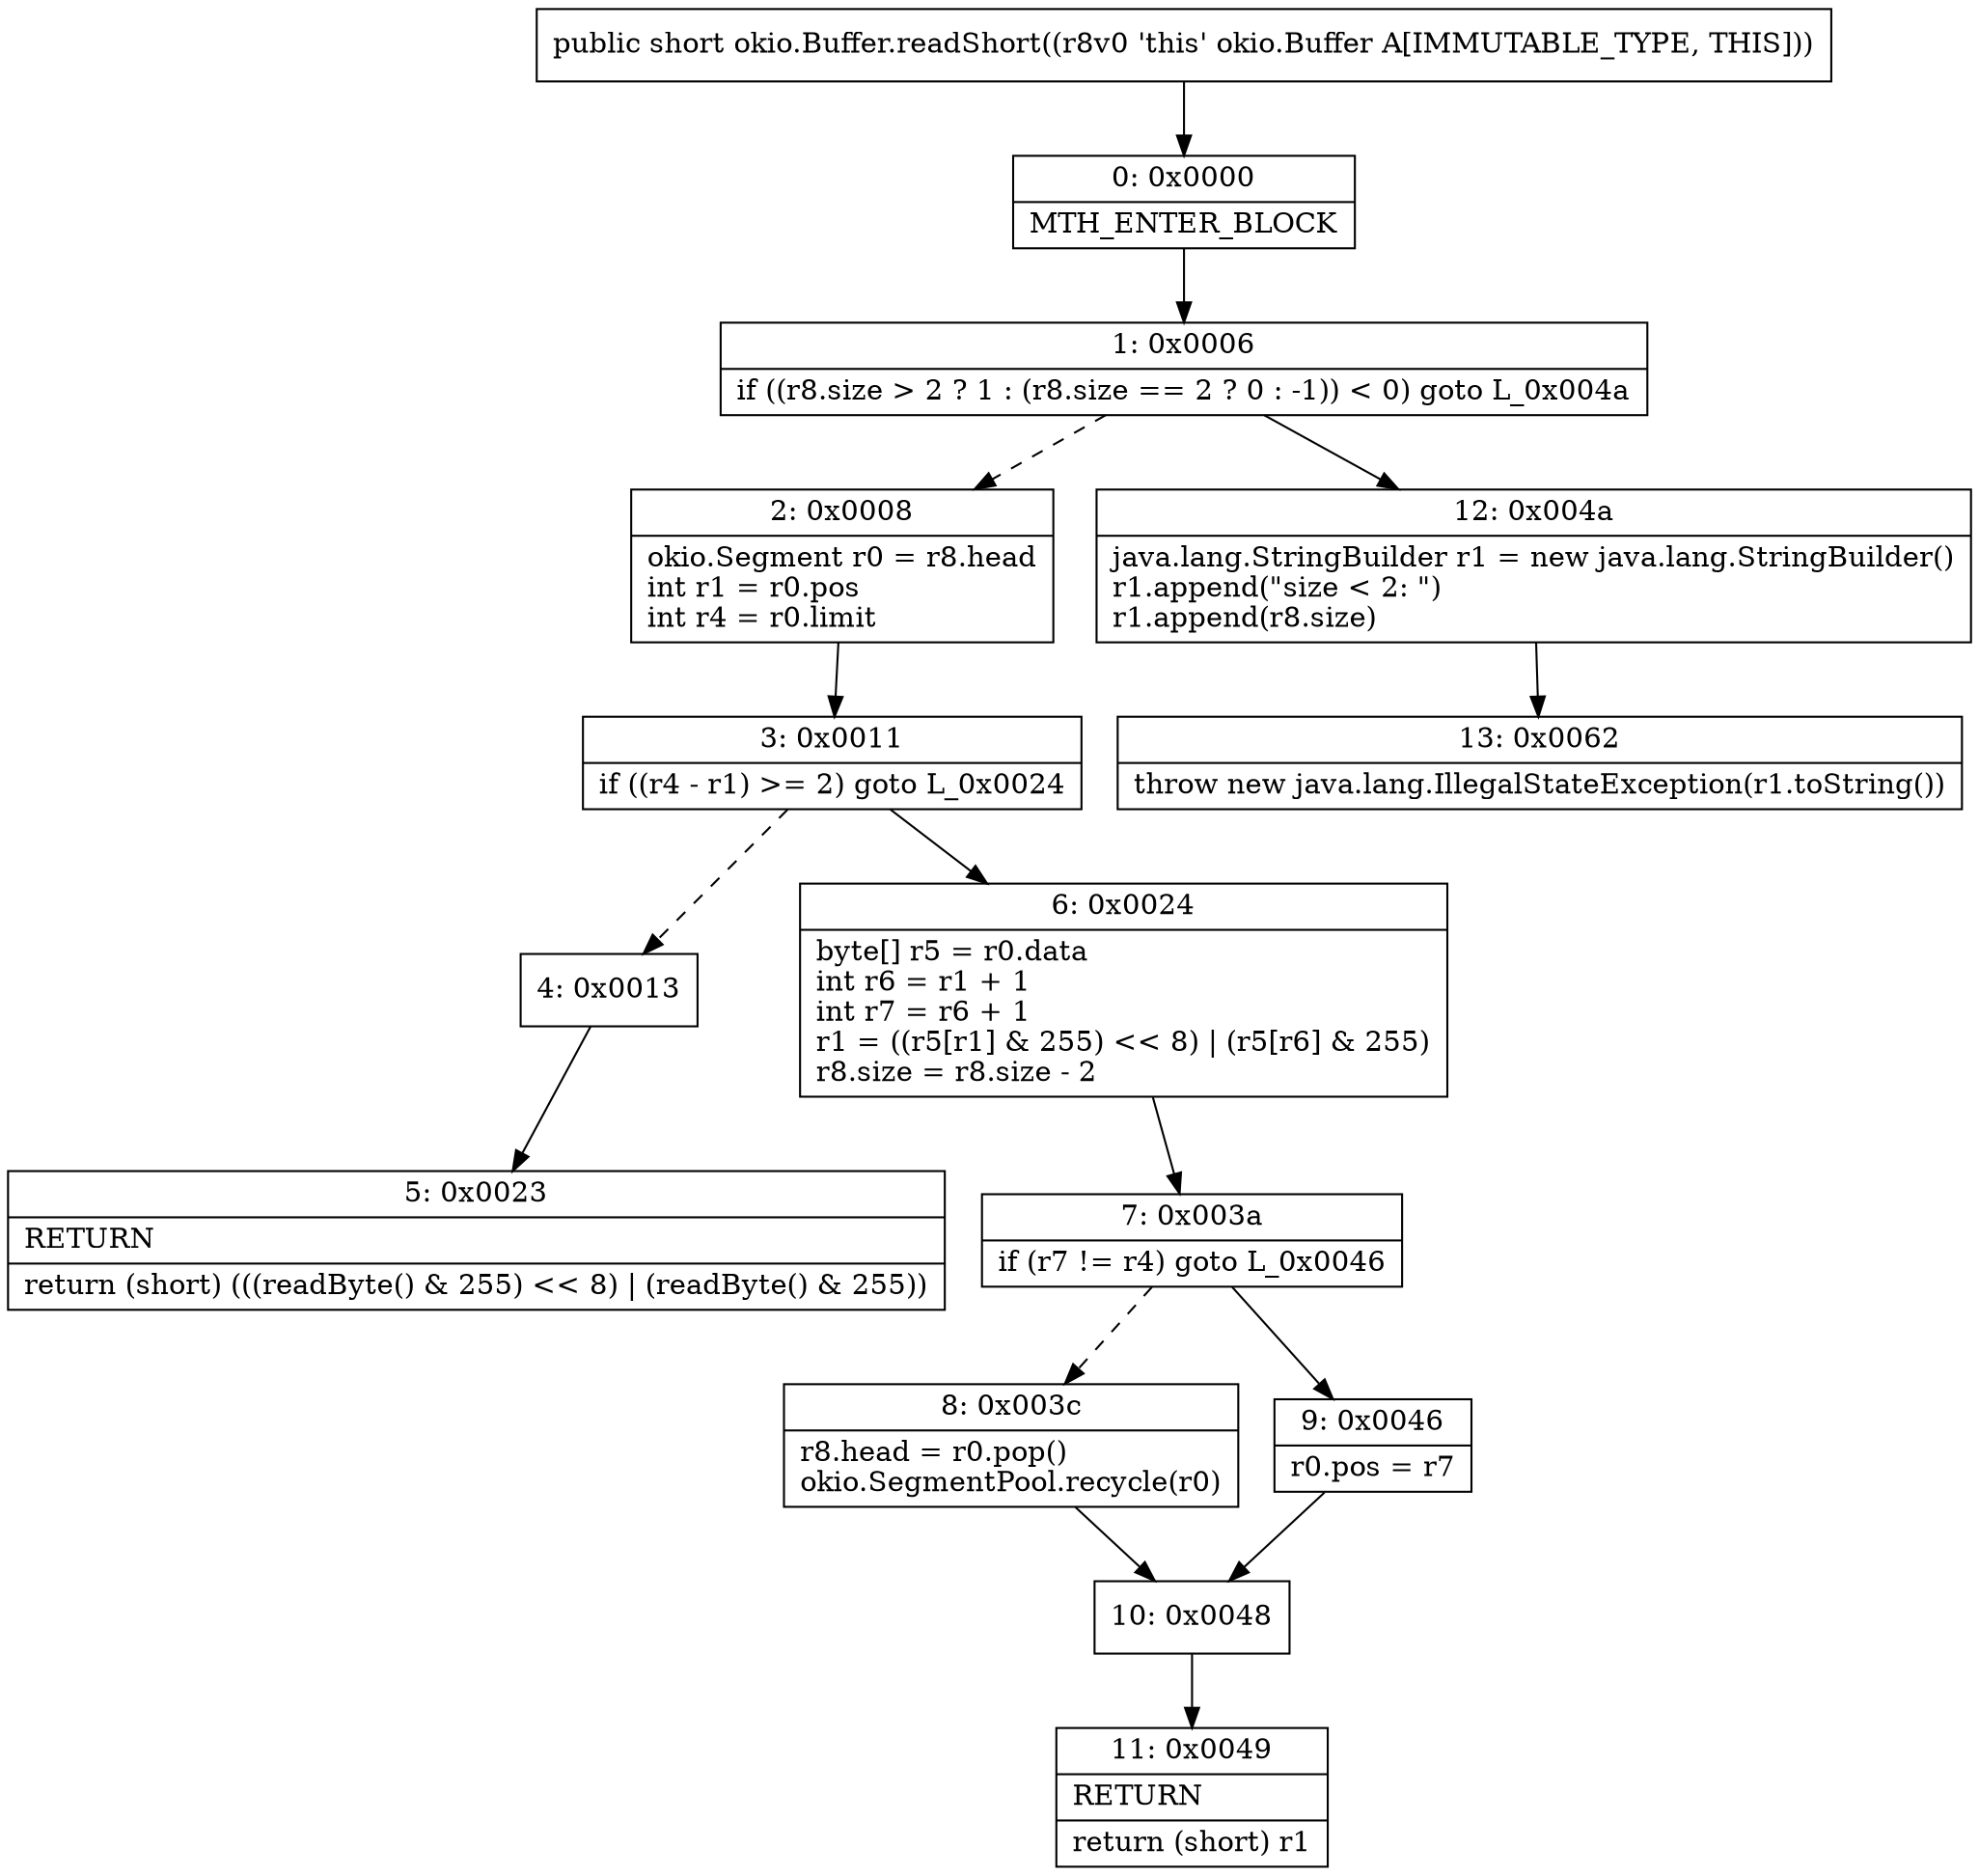 digraph "CFG forokio.Buffer.readShort()S" {
Node_0 [shape=record,label="{0\:\ 0x0000|MTH_ENTER_BLOCK\l}"];
Node_1 [shape=record,label="{1\:\ 0x0006|if ((r8.size \> 2 ? 1 : (r8.size == 2 ? 0 : \-1)) \< 0) goto L_0x004a\l}"];
Node_2 [shape=record,label="{2\:\ 0x0008|okio.Segment r0 = r8.head\lint r1 = r0.pos\lint r4 = r0.limit\l}"];
Node_3 [shape=record,label="{3\:\ 0x0011|if ((r4 \- r1) \>= 2) goto L_0x0024\l}"];
Node_4 [shape=record,label="{4\:\ 0x0013}"];
Node_5 [shape=record,label="{5\:\ 0x0023|RETURN\l|return (short) (((readByte() & 255) \<\< 8) \| (readByte() & 255))\l}"];
Node_6 [shape=record,label="{6\:\ 0x0024|byte[] r5 = r0.data\lint r6 = r1 + 1\lint r7 = r6 + 1\lr1 = ((r5[r1] & 255) \<\< 8) \| (r5[r6] & 255)\lr8.size = r8.size \- 2\l}"];
Node_7 [shape=record,label="{7\:\ 0x003a|if (r7 != r4) goto L_0x0046\l}"];
Node_8 [shape=record,label="{8\:\ 0x003c|r8.head = r0.pop()\lokio.SegmentPool.recycle(r0)\l}"];
Node_9 [shape=record,label="{9\:\ 0x0046|r0.pos = r7\l}"];
Node_10 [shape=record,label="{10\:\ 0x0048}"];
Node_11 [shape=record,label="{11\:\ 0x0049|RETURN\l|return (short) r1\l}"];
Node_12 [shape=record,label="{12\:\ 0x004a|java.lang.StringBuilder r1 = new java.lang.StringBuilder()\lr1.append(\"size \< 2: \")\lr1.append(r8.size)\l}"];
Node_13 [shape=record,label="{13\:\ 0x0062|throw new java.lang.IllegalStateException(r1.toString())\l}"];
MethodNode[shape=record,label="{public short okio.Buffer.readShort((r8v0 'this' okio.Buffer A[IMMUTABLE_TYPE, THIS])) }"];
MethodNode -> Node_0;
Node_0 -> Node_1;
Node_1 -> Node_2[style=dashed];
Node_1 -> Node_12;
Node_2 -> Node_3;
Node_3 -> Node_4[style=dashed];
Node_3 -> Node_6;
Node_4 -> Node_5;
Node_6 -> Node_7;
Node_7 -> Node_8[style=dashed];
Node_7 -> Node_9;
Node_8 -> Node_10;
Node_9 -> Node_10;
Node_10 -> Node_11;
Node_12 -> Node_13;
}

